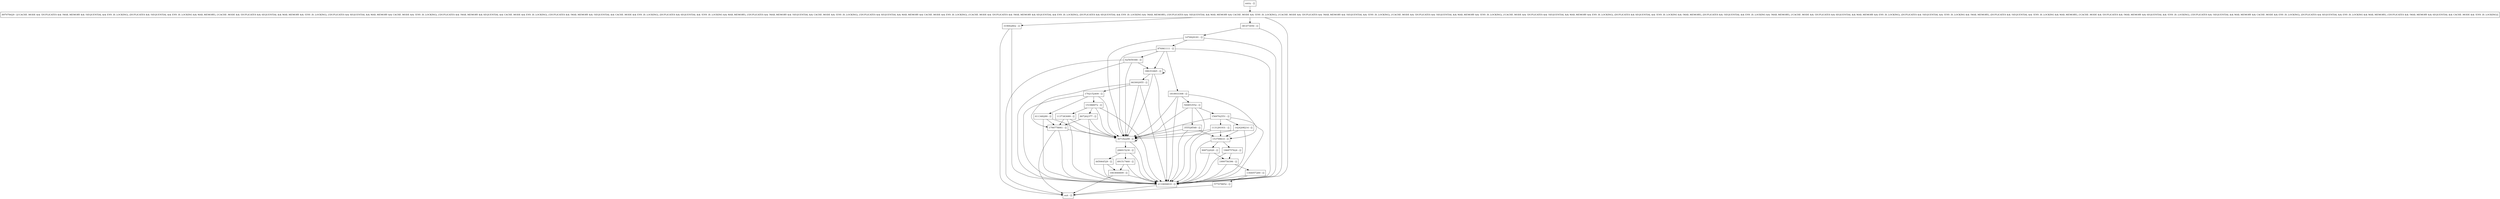 digraph put {
node [shape=record];
319002802 [label="319002802 - []"];
296915230 [label="296915230 - []"];
1569762551 [label="1569762551 - []"];
153799633 [label="153799633 - []"];
1424208214 [label="1424208214 - []"];
445064529 [label="445064529 - []"];
1702152409 [label="1702152409 - []"];
1470929181 [label="1470929181 - []"];
355528548 [label="355528548 - []"];
1663846609 [label="1663846609 - []"];
876961111 [label="876961111 - []"];
1999756396 [label="1999756396 - []"];
500853552 [label="500853552 - []"];
2110694810 [label="2110694810 - []"];
307182299 [label="307182299 - []"];
1790778061 [label="1790778061 - []"];
908722020 [label="908722020 - []"];
691517460 [label="691517460 - []"];
1344057260 [label="1344057260 - []"];
1137383089 [label="1137383089 - []"];
1131291931 [label="1131291931 - []"];
611348289 [label="611348289 - []"];
663002955 [label="663002955 - []"];
625659366 [label="625659366 - []"];
807262377 [label="807262377 - []"];
1968757624 [label="1968757624 - []"];
entry [label="entry - []"];
exit [label="exit - []"];
151988972 [label="151988972 - []"];
577078852 [label="577078852 - []"];
381473050 [label="381473050 - []"];
1818933308 [label="1818933308 - []"];
897078429 [label="897078429 - [(!CACHE_MODE && !DUPLICATES && !MAX_MEMORY && !SEQUENTIAL && ENV_IS_LOCKING), (DUPLICATES && !SEQUENTIAL && ENV_IS_LOCKING && MAX_MEMORY), (!CACHE_MODE && !DUPLICATES && SEQUENTIAL && MAX_MEMORY && !ENV_IS_LOCKING), (!DUPLICATES && SEQUENTIAL && MAX_MEMORY && CACHE_MODE && !ENV_IS_LOCKING), (!DUPLICATES && !MAX_MEMORY && SEQUENTIAL && CACHE_MODE && ENV_IS_LOCKING), (!DUPLICATES && !MAX_MEMORY && !SEQUENTIAL && CACHE_MODE && ENV_IS_LOCKING), (DUPLICATES && SEQUENTIAL && !ENV_IS_LOCKING && MAX_MEMORY), (!DUPLICATES && !MAX_MEMORY && !SEQUENTIAL && CACHE_MODE && !ENV_IS_LOCKING), (!DUPLICATES && SEQUENTIAL && MAX_MEMORY && CACHE_MODE && ENV_IS_LOCKING), (!CACHE_MODE && !DUPLICATES && !MAX_MEMORY && SEQUENTIAL && ENV_IS_LOCKING), (DUPLICATES && SEQUENTIAL && ENV_IS_LOCKING && !MAX_MEMORY), (!DUPLICATES && !SEQUENTIAL && MAX_MEMORY && CACHE_MODE && !ENV_IS_LOCKING), (!CACHE_MODE && !DUPLICATES && !MAX_MEMORY && !SEQUENTIAL && !ENV_IS_LOCKING), (!CACHE_MODE && !DUPLICATES && !SEQUENTIAL && MAX_MEMORY && !ENV_IS_LOCKING), (!CACHE_MODE && !DUPLICATES && !SEQUENTIAL && MAX_MEMORY && ENV_IS_LOCKING), (DUPLICATES && SEQUENTIAL && !ENV_IS_LOCKING && !MAX_MEMORY), (DUPLICATES && !SEQUENTIAL && ENV_IS_LOCKING && !MAX_MEMORY), (!CACHE_MODE && !DUPLICATES && SEQUENTIAL && MAX_MEMORY && ENV_IS_LOCKING), (DUPLICATES && !SEQUENTIAL && !ENV_IS_LOCKING && !MAX_MEMORY), (DUPLICATES && !SEQUENTIAL && !ENV_IS_LOCKING && MAX_MEMORY), (!CACHE_MODE && !DUPLICATES && !MAX_MEMORY && SEQUENTIAL && !ENV_IS_LOCKING), (!DUPLICATES && !SEQUENTIAL && MAX_MEMORY && CACHE_MODE && ENV_IS_LOCKING), (DUPLICATES && SEQUENTIAL && ENV_IS_LOCKING && MAX_MEMORY), (!DUPLICATES && !MAX_MEMORY && SEQUENTIAL && CACHE_MODE && !ENV_IS_LOCKING)]"];
398353065 [label="398353065 - []"];
entry;
exit;
319002802 -> exit;
319002802 -> 2110694810;
296915230 -> 691517460;
296915230 -> 2110694810;
296915230 -> 445064529;
1569762551 -> 2110694810;
1569762551 -> 1424208214;
1569762551 -> 1131291931;
1569762551 -> 307182299;
153799633 -> 2110694810;
153799633 -> 908722020;
153799633 -> 1968757624;
1424208214 -> 153799633;
1424208214 -> 2110694810;
1424208214 -> 307182299;
445064529 -> 2110694810;
445064529 -> 1663846609;
1702152409 -> 2110694810;
1702152409 -> 151988972;
1702152409 -> 611348289;
1702152409 -> 307182299;
1470929181 -> 2110694810;
1470929181 -> 876961111;
1470929181 -> 307182299;
355528548 -> 153799633;
355528548 -> 2110694810;
355528548 -> 307182299;
1663846609 -> exit;
1663846609 -> 2110694810;
876961111 -> 2110694810;
876961111 -> 1818933308;
876961111 -> 307182299;
876961111 -> 398353065;
876961111 -> 625659366;
1999756396 -> 1344057260;
1999756396 -> 2110694810;
500853552 -> 1569762551;
500853552 -> 2110694810;
500853552 -> 355528548;
500853552 -> 307182299;
2110694810 -> exit;
307182299 -> 296915230;
307182299 -> 2110694810;
307182299 -> 307182299;
1790778061 -> exit;
1790778061 -> 2110694810;
1790778061 -> 307182299;
908722020 -> 1999756396;
908722020 -> 2110694810;
691517460 -> 2110694810;
691517460 -> 1663846609;
1344057260 -> 2110694810;
1344057260 -> 577078852;
1137383089 -> 2110694810;
1137383089 -> 307182299;
1137383089 -> 1790778061;
1131291931 -> 153799633;
1131291931 -> 2110694810;
1131291931 -> 307182299;
611348289 -> 2110694810;
611348289 -> 307182299;
611348289 -> 1790778061;
663002955 -> 2110694810;
663002955 -> 1702152409;
663002955 -> 307182299;
663002955 -> 1790778061;
625659366 -> exit;
625659366 -> 2110694810;
625659366 -> 307182299;
625659366 -> 398353065;
807262377 -> 2110694810;
807262377 -> 307182299;
807262377 -> 1790778061;
1968757624 -> 1999756396;
1968757624 -> 2110694810;
entry -> 897078429;
151988972 -> 2110694810;
151988972 -> 1137383089;
151988972 -> 307182299;
151988972 -> 807262377;
577078852 -> exit;
381473050 -> 2110694810;
381473050 -> 1470929181;
1818933308 -> 500853552;
1818933308 -> 153799633;
1818933308 -> 2110694810;
1818933308 -> 307182299;
897078429 -> 319002802;
897078429 -> 2110694810;
897078429 -> 381473050;
398353065 -> 2110694810;
398353065 -> 307182299;
398353065 -> 663002955;
398353065 -> 398353065;
}
